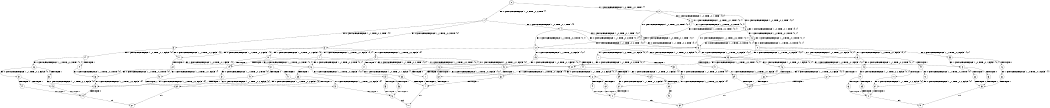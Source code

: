 digraph BCG {
size = "7, 10.5";
center = TRUE;
node [shape = circle];
0 [peripheries = 2];
0 -> 1 [label = "EX !0 !ATOMIC_EXCH_BRANCH (1, +0, TRUE, +0, 2, TRUE) !{}"];
0 -> 2 [label = "EX !1 !ATOMIC_EXCH_BRANCH (1, +0, TRUE, +0, 1, TRUE) !{}"];
1 -> 3 [label = "EX !0 !ATOMIC_EXCH_BRANCH (1, +1, TRUE, +0, 2, TRUE) !{0}"];
1 -> 4 [label = "EX !1 !ATOMIC_EXCH_BRANCH (1, +0, TRUE, +0, 1, TRUE) !{0}"];
1 -> 5 [label = "EX !0 !ATOMIC_EXCH_BRANCH (1, +1, TRUE, +0, 2, TRUE) !{0}"];
2 -> 6 [label = "EX !1 !ATOMIC_EXCH_BRANCH (1, +0, TRUE, +0, 1, TRUE) !{0, 1}"];
2 -> 7 [label = "EX !0 !ATOMIC_EXCH_BRANCH (1, +0, TRUE, +0, 2, TRUE) !{0, 1}"];
2 -> 8 [label = "EX !0 !ATOMIC_EXCH_BRANCH (1, +0, TRUE, +0, 2, TRUE) !{0, 1}"];
3 -> 9 [label = "EX !0 !ATOMIC_EXCH_BRANCH (1, +1, TRUE, +0, 2, FALSE) !{0}"];
3 -> 10 [label = "EX !1 !ATOMIC_EXCH_BRANCH (1, +0, TRUE, +0, 1, FALSE) !{0}"];
3 -> 11 [label = "EX !0 !ATOMIC_EXCH_BRANCH (1, +1, TRUE, +0, 2, FALSE) !{0}"];
4 -> 12 [label = "EX !0 !ATOMIC_EXCH_BRANCH (1, +1, TRUE, +0, 2, TRUE) !{0, 1}"];
4 -> 7 [label = "EX !1 !ATOMIC_EXCH_BRANCH (1, +0, TRUE, +0, 1, TRUE) !{0, 1}"];
4 -> 13 [label = "EX !0 !ATOMIC_EXCH_BRANCH (1, +1, TRUE, +0, 2, TRUE) !{0, 1}"];
5 -> 14 [label = "EX !1 !ATOMIC_EXCH_BRANCH (1, +0, TRUE, +0, 1, FALSE) !{0}"];
5 -> 11 [label = "EX !0 !ATOMIC_EXCH_BRANCH (1, +1, TRUE, +0, 2, FALSE) !{0}"];
6 -> 6 [label = "EX !1 !ATOMIC_EXCH_BRANCH (1, +0, TRUE, +0, 1, TRUE) !{0, 1}"];
6 -> 7 [label = "EX !0 !ATOMIC_EXCH_BRANCH (1, +0, TRUE, +0, 2, TRUE) !{0, 1}"];
6 -> 8 [label = "EX !0 !ATOMIC_EXCH_BRANCH (1, +0, TRUE, +0, 2, TRUE) !{0, 1}"];
7 -> 12 [label = "EX !0 !ATOMIC_EXCH_BRANCH (1, +1, TRUE, +0, 2, TRUE) !{0, 1}"];
7 -> 7 [label = "EX !1 !ATOMIC_EXCH_BRANCH (1, +0, TRUE, +0, 1, TRUE) !{0, 1}"];
7 -> 13 [label = "EX !0 !ATOMIC_EXCH_BRANCH (1, +1, TRUE, +0, 2, TRUE) !{0, 1}"];
8 -> 15 [label = "EX !1 !ATOMIC_EXCH_BRANCH (1, +0, TRUE, +0, 1, TRUE) !{0, 1}"];
8 -> 13 [label = "EX !0 !ATOMIC_EXCH_BRANCH (1, +1, TRUE, +0, 2, TRUE) !{0, 1}"];
8 -> 8 [label = "EX !1 !ATOMIC_EXCH_BRANCH (1, +0, TRUE, +0, 1, TRUE) !{0, 1}"];
9 -> 16 [label = "EX !1 !ATOMIC_EXCH_BRANCH (1, +0, TRUE, +0, 1, FALSE) !{0}"];
9 -> 17 [label = "TERMINATE !0"];
10 -> 18 [label = "EX !0 !ATOMIC_EXCH_BRANCH (1, +1, TRUE, +0, 2, TRUE) !{0, 1}"];
10 -> 19 [label = "TERMINATE !1"];
10 -> 20 [label = "EX !0 !ATOMIC_EXCH_BRANCH (1, +1, TRUE, +0, 2, TRUE) !{0, 1}"];
11 -> 21 [label = "EX !1 !ATOMIC_EXCH_BRANCH (1, +0, TRUE, +0, 1, FALSE) !{0}"];
11 -> 22 [label = "TERMINATE !0"];
12 -> 23 [label = "EX !0 !ATOMIC_EXCH_BRANCH (1, +1, TRUE, +0, 2, FALSE) !{0, 1}"];
12 -> 24 [label = "EX !1 !ATOMIC_EXCH_BRANCH (1, +0, TRUE, +0, 1, FALSE) !{0, 1}"];
12 -> 25 [label = "EX !0 !ATOMIC_EXCH_BRANCH (1, +1, TRUE, +0, 2, FALSE) !{0, 1}"];
13 -> 26 [label = "EX !1 !ATOMIC_EXCH_BRANCH (1, +0, TRUE, +0, 1, FALSE) !{0, 1}"];
13 -> 25 [label = "EX !0 !ATOMIC_EXCH_BRANCH (1, +1, TRUE, +0, 2, FALSE) !{0, 1}"];
13 -> 27 [label = "EX !1 !ATOMIC_EXCH_BRANCH (1, +0, TRUE, +0, 1, FALSE) !{0, 1}"];
14 -> 28 [label = "EX !0 !ATOMIC_EXCH_BRANCH (1, +1, TRUE, +0, 2, TRUE) !{0, 1}"];
14 -> 29 [label = "TERMINATE !1"];
15 -> 30 [label = "EX !0 !ATOMIC_EXCH_BRANCH (1, +1, TRUE, +0, 2, TRUE) !{0, 1}"];
15 -> 15 [label = "EX !1 !ATOMIC_EXCH_BRANCH (1, +0, TRUE, +0, 1, TRUE) !{0, 1}"];
15 -> 13 [label = "EX !0 !ATOMIC_EXCH_BRANCH (1, +1, TRUE, +0, 2, TRUE) !{0, 1}"];
16 -> 31 [label = "TERMINATE !0"];
16 -> 32 [label = "TERMINATE !1"];
17 -> 33 [label = "EX !1 !ATOMIC_EXCH_BRANCH (1, +0, TRUE, +0, 1, FALSE) !{}"];
18 -> 34 [label = "EX !0 !ATOMIC_EXCH_BRANCH (1, +1, TRUE, +0, 2, FALSE) !{0, 1}"];
18 -> 35 [label = "TERMINATE !1"];
18 -> 36 [label = "EX !0 !ATOMIC_EXCH_BRANCH (1, +1, TRUE, +0, 2, FALSE) !{0, 1}"];
19 -> 37 [label = "EX !0 !ATOMIC_EXCH_BRANCH (1, +1, TRUE, +0, 2, TRUE) !{0}"];
19 -> 38 [label = "EX !0 !ATOMIC_EXCH_BRANCH (1, +1, TRUE, +0, 2, TRUE) !{0}"];
20 -> 36 [label = "EX !0 !ATOMIC_EXCH_BRANCH (1, +1, TRUE, +0, 2, FALSE) !{0, 1}"];
20 -> 39 [label = "TERMINATE !1"];
21 -> 40 [label = "TERMINATE !0"];
21 -> 41 [label = "TERMINATE !1"];
22 -> 42 [label = "EX !1 !ATOMIC_EXCH_BRANCH (1, +0, TRUE, +0, 1, FALSE) !{}"];
23 -> 43 [label = "EX !1 !ATOMIC_EXCH_BRANCH (1, +0, TRUE, +0, 1, FALSE) !{0, 1}"];
23 -> 44 [label = "TERMINATE !0"];
24 -> 18 [label = "EX !0 !ATOMIC_EXCH_BRANCH (1, +1, TRUE, +0, 2, TRUE) !{0, 1}"];
24 -> 19 [label = "TERMINATE !1"];
24 -> 20 [label = "EX !0 !ATOMIC_EXCH_BRANCH (1, +1, TRUE, +0, 2, TRUE) !{0, 1}"];
25 -> 45 [label = "EX !1 !ATOMIC_EXCH_BRANCH (1, +0, TRUE, +0, 1, FALSE) !{0, 1}"];
25 -> 46 [label = "EX !1 !ATOMIC_EXCH_BRANCH (1, +0, TRUE, +0, 1, FALSE) !{0, 1}"];
25 -> 47 [label = "TERMINATE !0"];
26 -> 48 [label = "EX !0 !ATOMIC_EXCH_BRANCH (1, +1, TRUE, +0, 2, TRUE) !{0, 1}"];
26 -> 49 [label = "TERMINATE !1"];
26 -> 20 [label = "EX !0 !ATOMIC_EXCH_BRANCH (1, +1, TRUE, +0, 2, TRUE) !{0, 1}"];
27 -> 20 [label = "EX !0 !ATOMIC_EXCH_BRANCH (1, +1, TRUE, +0, 2, TRUE) !{0, 1}"];
27 -> 50 [label = "TERMINATE !1"];
28 -> 51 [label = "EX !0 !ATOMIC_EXCH_BRANCH (1, +1, TRUE, +0, 2, FALSE) !{0, 1}"];
28 -> 52 [label = "TERMINATE !1"];
29 -> 38 [label = "EX !0 !ATOMIC_EXCH_BRANCH (1, +1, TRUE, +0, 2, TRUE) !{0}"];
30 -> 53 [label = "EX !0 !ATOMIC_EXCH_BRANCH (1, +1, TRUE, +0, 2, FALSE) !{0, 1}"];
30 -> 26 [label = "EX !1 !ATOMIC_EXCH_BRANCH (1, +0, TRUE, +0, 1, FALSE) !{0, 1}"];
30 -> 25 [label = "EX !0 !ATOMIC_EXCH_BRANCH (1, +1, TRUE, +0, 2, FALSE) !{0, 1}"];
31 -> 54 [label = "TERMINATE !1"];
32 -> 54 [label = "TERMINATE !0"];
33 -> 54 [label = "TERMINATE !1"];
34 -> 55 [label = "TERMINATE !0"];
34 -> 56 [label = "TERMINATE !1"];
35 -> 57 [label = "EX !0 !ATOMIC_EXCH_BRANCH (1, +1, TRUE, +0, 2, FALSE) !{0}"];
35 -> 58 [label = "EX !0 !ATOMIC_EXCH_BRANCH (1, +1, TRUE, +0, 2, FALSE) !{0}"];
36 -> 59 [label = "TERMINATE !0"];
36 -> 60 [label = "TERMINATE !1"];
37 -> 57 [label = "EX !0 !ATOMIC_EXCH_BRANCH (1, +1, TRUE, +0, 2, FALSE) !{0}"];
37 -> 58 [label = "EX !0 !ATOMIC_EXCH_BRANCH (1, +1, TRUE, +0, 2, FALSE) !{0}"];
38 -> 58 [label = "EX !0 !ATOMIC_EXCH_BRANCH (1, +1, TRUE, +0, 2, FALSE) !{0}"];
39 -> 61 [label = "EX !0 !ATOMIC_EXCH_BRANCH (1, +1, TRUE, +0, 2, FALSE) !{0}"];
40 -> 62 [label = "TERMINATE !1"];
41 -> 62 [label = "TERMINATE !0"];
42 -> 62 [label = "TERMINATE !1"];
43 -> 31 [label = "TERMINATE !0"];
43 -> 32 [label = "TERMINATE !1"];
44 -> 63 [label = "EX !1 !ATOMIC_EXCH_BRANCH (1, +0, TRUE, +0, 1, FALSE) !{1}"];
44 -> 64 [label = "EX !1 !ATOMIC_EXCH_BRANCH (1, +0, TRUE, +0, 1, FALSE) !{1}"];
45 -> 65 [label = "TERMINATE !0"];
45 -> 66 [label = "TERMINATE !1"];
46 -> 67 [label = "TERMINATE !0"];
46 -> 68 [label = "TERMINATE !1"];
47 -> 69 [label = "EX !1 !ATOMIC_EXCH_BRANCH (1, +0, TRUE, +0, 1, FALSE) !{1}"];
48 -> 70 [label = "EX !0 !ATOMIC_EXCH_BRANCH (1, +1, TRUE, +0, 2, FALSE) !{0, 1}"];
48 -> 71 [label = "TERMINATE !1"];
48 -> 36 [label = "EX !0 !ATOMIC_EXCH_BRANCH (1, +1, TRUE, +0, 2, FALSE) !{0, 1}"];
49 -> 72 [label = "EX !0 !ATOMIC_EXCH_BRANCH (1, +1, TRUE, +0, 2, TRUE) !{0}"];
50 -> 73 [label = "EX !0 !ATOMIC_EXCH_BRANCH (1, +1, TRUE, +0, 2, TRUE) !{0}"];
51 -> 74 [label = "TERMINATE !0"];
51 -> 75 [label = "TERMINATE !1"];
52 -> 58 [label = "EX !0 !ATOMIC_EXCH_BRANCH (1, +1, TRUE, +0, 2, FALSE) !{0}"];
53 -> 45 [label = "EX !1 !ATOMIC_EXCH_BRANCH (1, +0, TRUE, +0, 1, FALSE) !{0, 1}"];
53 -> 76 [label = "TERMINATE !0"];
54 -> 77 [label = "exit"];
55 -> 78 [label = "TERMINATE !1"];
56 -> 78 [label = "TERMINATE !0"];
57 -> 78 [label = "TERMINATE !0"];
58 -> 79 [label = "TERMINATE !0"];
59 -> 80 [label = "TERMINATE !1"];
60 -> 80 [label = "TERMINATE !0"];
61 -> 80 [label = "TERMINATE !0"];
62 -> 81 [label = "exit"];
63 -> 54 [label = "TERMINATE !1"];
64 -> 82 [label = "TERMINATE !1"];
65 -> 83 [label = "TERMINATE !1"];
66 -> 83 [label = "TERMINATE !0"];
67 -> 84 [label = "TERMINATE !1"];
68 -> 84 [label = "TERMINATE !0"];
69 -> 84 [label = "TERMINATE !1"];
70 -> 85 [label = "TERMINATE !0"];
70 -> 86 [label = "TERMINATE !1"];
71 -> 87 [label = "EX !0 !ATOMIC_EXCH_BRANCH (1, +1, TRUE, +0, 2, FALSE) !{0}"];
72 -> 87 [label = "EX !0 !ATOMIC_EXCH_BRANCH (1, +1, TRUE, +0, 2, FALSE) !{0}"];
73 -> 61 [label = "EX !0 !ATOMIC_EXCH_BRANCH (1, +1, TRUE, +0, 2, FALSE) !{0}"];
74 -> 79 [label = "TERMINATE !1"];
75 -> 79 [label = "TERMINATE !0"];
76 -> 88 [label = "EX !1 !ATOMIC_EXCH_BRANCH (1, +0, TRUE, +0, 1, FALSE) !{1}"];
78 -> 77 [label = "exit"];
79 -> 81 [label = "exit"];
80 -> 89 [label = "exit"];
82 -> 90 [label = "exit"];
83 -> 91 [label = "exit"];
84 -> 89 [label = "exit"];
85 -> 92 [label = "TERMINATE !1"];
86 -> 92 [label = "TERMINATE !0"];
87 -> 92 [label = "TERMINATE !0"];
88 -> 83 [label = "TERMINATE !1"];
92 -> 91 [label = "exit"];
}
